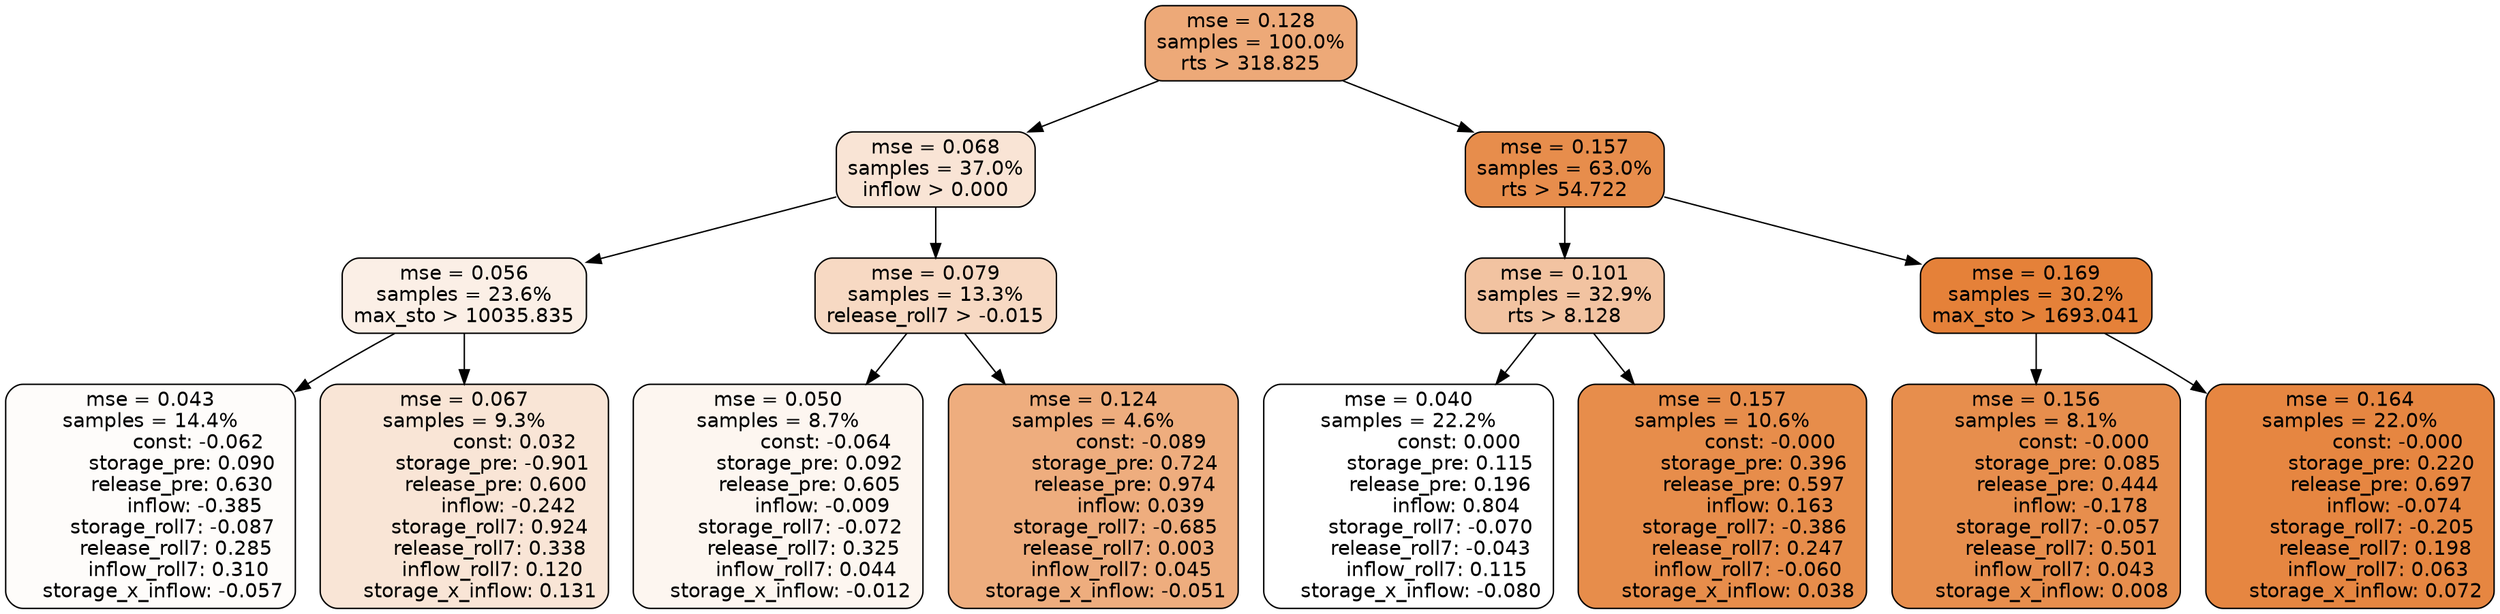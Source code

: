 digraph tree {
node [shape=rectangle, style="filled, rounded", color="black", fontname=helvetica] ;
edge [fontname=helvetica] ;
	"0" [label="mse = 0.128
samples = 100.0%
rts > 318.825", fillcolor="#eda978"]
	"8" [label="mse = 0.068
samples = 37.0%
inflow > 0.000", fillcolor="#f9e4d5"]
	"1" [label="mse = 0.157
samples = 63.0%
rts > 54.722", fillcolor="#e78d4c"]
	"9" [label="mse = 0.056
samples = 23.6%
max_sto > 10035.835", fillcolor="#fbefe6"]
	"12" [label="mse = 0.079
samples = 13.3%
release_roll7 > -0.015", fillcolor="#f7d9c3"]
	"2" [label="mse = 0.101
samples = 32.9%
rts > 8.128", fillcolor="#f2c3a1"]
	"5" [label="mse = 0.169
samples = 30.2%
max_sto > 1693.041", fillcolor="#e58139"]
	"10" [label="mse = 0.043
samples = 14.4%
               const: -0.062
          storage_pre: 0.090
          release_pre: 0.630
              inflow: -0.385
       storage_roll7: -0.087
        release_roll7: 0.285
         inflow_roll7: 0.310
    storage_x_inflow: -0.057", fillcolor="#fefcfa"]
	"11" [label="mse = 0.067
samples = 9.3%
                const: 0.032
         storage_pre: -0.901
          release_pre: 0.600
              inflow: -0.242
        storage_roll7: 0.924
        release_roll7: 0.338
         inflow_roll7: 0.120
     storage_x_inflow: 0.131", fillcolor="#f9e5d6"]
	"13" [label="mse = 0.050
samples = 8.7%
               const: -0.064
          storage_pre: 0.092
          release_pre: 0.605
              inflow: -0.009
       storage_roll7: -0.072
        release_roll7: 0.325
         inflow_roll7: 0.044
    storage_x_inflow: -0.012", fillcolor="#fdf6f0"]
	"14" [label="mse = 0.124
samples = 4.6%
               const: -0.089
          storage_pre: 0.724
          release_pre: 0.974
               inflow: 0.039
       storage_roll7: -0.685
        release_roll7: 0.003
         inflow_roll7: 0.045
    storage_x_inflow: -0.051", fillcolor="#eead7e"]
	"3" [label="mse = 0.040
samples = 22.2%
                const: 0.000
          storage_pre: 0.115
          release_pre: 0.196
               inflow: 0.804
       storage_roll7: -0.070
       release_roll7: -0.043
         inflow_roll7: 0.115
    storage_x_inflow: -0.080", fillcolor="#ffffff"]
	"4" [label="mse = 0.157
samples = 10.6%
               const: -0.000
          storage_pre: 0.396
          release_pre: 0.597
               inflow: 0.163
       storage_roll7: -0.386
        release_roll7: 0.247
        inflow_roll7: -0.060
     storage_x_inflow: 0.038", fillcolor="#e78d4b"]
	"7" [label="mse = 0.156
samples = 8.1%
               const: -0.000
          storage_pre: 0.085
          release_pre: 0.444
              inflow: -0.178
       storage_roll7: -0.057
        release_roll7: 0.501
         inflow_roll7: 0.043
     storage_x_inflow: 0.008", fillcolor="#e78e4d"]
	"6" [label="mse = 0.164
samples = 22.0%
               const: -0.000
          storage_pre: 0.220
          release_pre: 0.697
              inflow: -0.074
       storage_roll7: -0.205
        release_roll7: 0.198
         inflow_roll7: 0.063
     storage_x_inflow: 0.072", fillcolor="#e68641"]

	"0" -> "1"
	"0" -> "8"
	"8" -> "9"
	"8" -> "12"
	"1" -> "2"
	"1" -> "5"
	"9" -> "10"
	"9" -> "11"
	"12" -> "13"
	"12" -> "14"
	"2" -> "3"
	"2" -> "4"
	"5" -> "6"
	"5" -> "7"
}